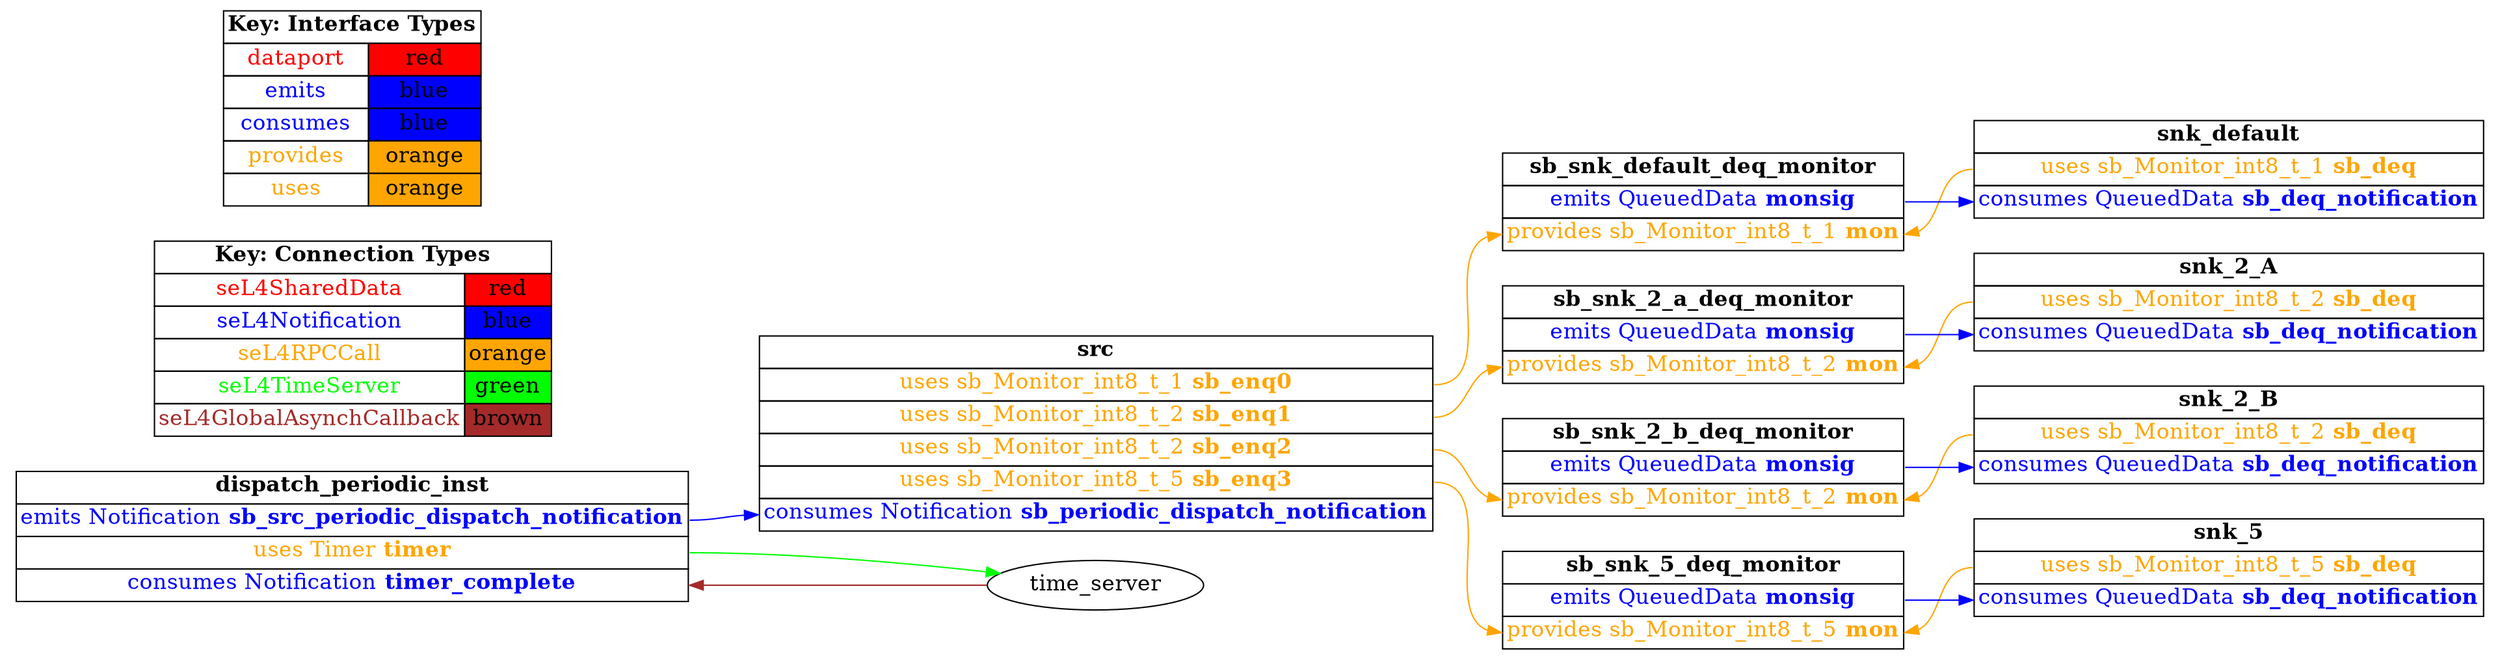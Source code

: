 digraph g {
graph [
  overlap = false,
  rankdir = "LR"
];
node [
  fontsize = "16",
  shape = "ellipse"
];
edge [
];

src [
  label=<
    <TABLE BORDER="0" CELLBORDER="1" CELLSPACING="0">
      <TR><TD><B>src</B></TD></TR>
      <TR><TD PORT="sb_enq0"><FONT COLOR="orange">uses sb_Monitor_int8_t_1 <B>sb_enq0</B></FONT></TD></TR>
      <TR><TD PORT="sb_enq1"><FONT COLOR="orange">uses sb_Monitor_int8_t_2 <B>sb_enq1</B></FONT></TD></TR>
      <TR><TD PORT="sb_enq2"><FONT COLOR="orange">uses sb_Monitor_int8_t_2 <B>sb_enq2</B></FONT></TD></TR>
      <TR><TD PORT="sb_enq3"><FONT COLOR="orange">uses sb_Monitor_int8_t_5 <B>sb_enq3</B></FONT></TD></TR>
      <TR><TD PORT="sb_periodic_dispatch_notification"><FONT COLOR="blue">consumes Notification <B>sb_periodic_dispatch_notification</B></FONT></TD></TR>"
    </TABLE>
  >
  shape=plaintext
];

snk_default [
  label=<
    <TABLE BORDER="0" CELLBORDER="1" CELLSPACING="0">
      <TR><TD><B>snk_default</B></TD></TR>
      <TR><TD PORT="sb_deq"><FONT COLOR="orange">uses sb_Monitor_int8_t_1 <B>sb_deq</B></FONT></TD></TR>
      <TR><TD PORT="sb_deq_notification"><FONT COLOR="blue">consumes QueuedData <B>sb_deq_notification</B></FONT></TD></TR>"
    </TABLE>
  >
  shape=plaintext
];

snk_2_A [
  label=<
    <TABLE BORDER="0" CELLBORDER="1" CELLSPACING="0">
      <TR><TD><B>snk_2_A</B></TD></TR>
      <TR><TD PORT="sb_deq"><FONT COLOR="orange">uses sb_Monitor_int8_t_2 <B>sb_deq</B></FONT></TD></TR>
      <TR><TD PORT="sb_deq_notification"><FONT COLOR="blue">consumes QueuedData <B>sb_deq_notification</B></FONT></TD></TR>"
    </TABLE>
  >
  shape=plaintext
];

snk_2_B [
  label=<
    <TABLE BORDER="0" CELLBORDER="1" CELLSPACING="0">
      <TR><TD><B>snk_2_B</B></TD></TR>
      <TR><TD PORT="sb_deq"><FONT COLOR="orange">uses sb_Monitor_int8_t_2 <B>sb_deq</B></FONT></TD></TR>
      <TR><TD PORT="sb_deq_notification"><FONT COLOR="blue">consumes QueuedData <B>sb_deq_notification</B></FONT></TD></TR>"
    </TABLE>
  >
  shape=plaintext
];

snk_5 [
  label=<
    <TABLE BORDER="0" CELLBORDER="1" CELLSPACING="0">
      <TR><TD><B>snk_5</B></TD></TR>
      <TR><TD PORT="sb_deq"><FONT COLOR="orange">uses sb_Monitor_int8_t_5 <B>sb_deq</B></FONT></TD></TR>
      <TR><TD PORT="sb_deq_notification"><FONT COLOR="blue">consumes QueuedData <B>sb_deq_notification</B></FONT></TD></TR>"
    </TABLE>
  >
  shape=plaintext
];

sb_snk_default_deq_monitor [
  label=<
    <TABLE BORDER="0" CELLBORDER="1" CELLSPACING="0">
      <TR><TD><B>sb_snk_default_deq_monitor</B></TD></TR>
      <TR><TD PORT="monsig"><FONT COLOR="blue">emits QueuedData <B>monsig</B></FONT></TD></TR>
      <TR><TD PORT="mon"><FONT COLOR="orange">provides sb_Monitor_int8_t_1 <B>mon</B></FONT></TD></TR>"
    </TABLE>
  >
  shape=plaintext
];

sb_snk_2_a_deq_monitor [
  label=<
    <TABLE BORDER="0" CELLBORDER="1" CELLSPACING="0">
      <TR><TD><B>sb_snk_2_a_deq_monitor</B></TD></TR>
      <TR><TD PORT="monsig"><FONT COLOR="blue">emits QueuedData <B>monsig</B></FONT></TD></TR>
      <TR><TD PORT="mon"><FONT COLOR="orange">provides sb_Monitor_int8_t_2 <B>mon</B></FONT></TD></TR>"
    </TABLE>
  >
  shape=plaintext
];

sb_snk_2_b_deq_monitor [
  label=<
    <TABLE BORDER="0" CELLBORDER="1" CELLSPACING="0">
      <TR><TD><B>sb_snk_2_b_deq_monitor</B></TD></TR>
      <TR><TD PORT="monsig"><FONT COLOR="blue">emits QueuedData <B>monsig</B></FONT></TD></TR>
      <TR><TD PORT="mon"><FONT COLOR="orange">provides sb_Monitor_int8_t_2 <B>mon</B></FONT></TD></TR>"
    </TABLE>
  >
  shape=plaintext
];

sb_snk_5_deq_monitor [
  label=<
    <TABLE BORDER="0" CELLBORDER="1" CELLSPACING="0">
      <TR><TD><B>sb_snk_5_deq_monitor</B></TD></TR>
      <TR><TD PORT="monsig"><FONT COLOR="blue">emits QueuedData <B>monsig</B></FONT></TD></TR>
      <TR><TD PORT="mon"><FONT COLOR="orange">provides sb_Monitor_int8_t_5 <B>mon</B></FONT></TD></TR>"
    </TABLE>
  >
  shape=plaintext
];

dispatch_periodic_inst [
  label=<
    <TABLE BORDER="0" CELLBORDER="1" CELLSPACING="0">
      <TR><TD><B>dispatch_periodic_inst</B></TD></TR>
      <TR><TD PORT="sb_src_periodic_dispatch_notification"><FONT COLOR="blue">emits Notification <B>sb_src_periodic_dispatch_notification</B></FONT></TD></TR>
      <TR><TD PORT="timer"><FONT COLOR="orange">uses Timer <B>timer</B></FONT></TD></TR>
      <TR><TD PORT="timer_complete"><FONT COLOR="blue">consumes Notification <B>timer_complete</B></FONT></TD></TR>"
    </TABLE>
  >
  shape=plaintext
];

connectiontypekey [
  label=<
   <TABLE BORDER="0" CELLBORDER="1" CELLSPACING="0">
     <TR><TD COLSPAN="2"><B>Key: Connection Types</B></TD></TR>
     <TR><TD><FONT COLOR="red">seL4SharedData</FONT></TD><TD BGCOLOR="red">red</TD></TR>
     <TR><TD><FONT COLOR="blue">seL4Notification</FONT></TD><TD BGCOLOR="blue">blue</TD></TR>
     <TR><TD><FONT COLOR="orange">seL4RPCCall</FONT></TD><TD BGCOLOR="orange">orange</TD></TR>
     <TR><TD><FONT COLOR="green">seL4TimeServer</FONT></TD><TD BGCOLOR="green">green</TD></TR>
     <TR><TD><FONT COLOR="brown">seL4GlobalAsynchCallback</FONT></TD><TD BGCOLOR="brown">brown</TD></TR>
   </TABLE>
  >
  shape=plaintext
];

interfacetypekey [
  label=<
   <TABLE BORDER="0" CELLBORDER="1" CELLSPACING="0">
     <TR><TD COLSPAN="2"><B>Key: Interface Types</B></TD></TR>
     <TR><TD><FONT COLOR="red">dataport</FONT></TD><TD BGCOLOR="red">red</TD></TR>
     <TR><TD><FONT COLOR="blue">emits</FONT></TD><TD BGCOLOR="blue">blue</TD></TR>
     <TR><TD><FONT COLOR="blue">consumes</FONT></TD><TD BGCOLOR="blue">blue</TD></TR>
     <TR><TD><FONT COLOR="orange">provides</FONT></TD><TD BGCOLOR="orange">orange</TD></TR>
     <TR><TD><FONT COLOR="orange">uses</FONT></TD><TD BGCOLOR="orange">orange</TD></TR>
   </TABLE>
  >
  shape=plaintext
];

"src":sb_enq0 -> "sb_snk_default_deq_monitor":mon [
  color="orange"
  //label = "seL4RPCCall"
  id = conn1
];

"snk_default":sb_deq -> "sb_snk_default_deq_monitor":mon [
  color="orange"
  //label = "seL4RPCCall"
  id = conn2
];

"sb_snk_default_deq_monitor":monsig -> "snk_default":sb_deq_notification [
  color="blue"
  //label = "seL4Notification"
  id = conn3
];

"src":sb_enq1 -> "sb_snk_2_a_deq_monitor":mon [
  color="orange"
  //label = "seL4RPCCall"
  id = conn4
];

"snk_2_A":sb_deq -> "sb_snk_2_a_deq_monitor":mon [
  color="orange"
  //label = "seL4RPCCall"
  id = conn5
];

"sb_snk_2_a_deq_monitor":monsig -> "snk_2_A":sb_deq_notification [
  color="blue"
  //label = "seL4Notification"
  id = conn6
];

"src":sb_enq2 -> "sb_snk_2_b_deq_monitor":mon [
  color="orange"
  //label = "seL4RPCCall"
  id = conn7
];

"snk_2_B":sb_deq -> "sb_snk_2_b_deq_monitor":mon [
  color="orange"
  //label = "seL4RPCCall"
  id = conn8
];

"sb_snk_2_b_deq_monitor":monsig -> "snk_2_B":sb_deq_notification [
  color="blue"
  //label = "seL4Notification"
  id = conn9
];

"src":sb_enq3 -> "sb_snk_5_deq_monitor":mon [
  color="orange"
  //label = "seL4RPCCall"
  id = conn10
];

"snk_5":sb_deq -> "sb_snk_5_deq_monitor":mon [
  color="orange"
  //label = "seL4RPCCall"
  id = conn11
];

"sb_snk_5_deq_monitor":monsig -> "snk_5":sb_deq_notification [
  color="blue"
  //label = "seL4Notification"
  id = conn12
];

"dispatch_periodic_inst":sb_src_periodic_dispatch_notification -> "src":sb_periodic_dispatch_notification [
  color="blue"
  //label = "seL4Notification"
  id = conn13
];

"dispatch_periodic_inst":timer -> "time_server":the_timer [
  color="green"
  //label = "seL4TimeServer"
  id = conn14
];

"time_server":timer_notification -> "dispatch_periodic_inst":timer_complete [
  color="brown"
  //label = "seL4GlobalAsynchCallback"
  id = conn15
];

}